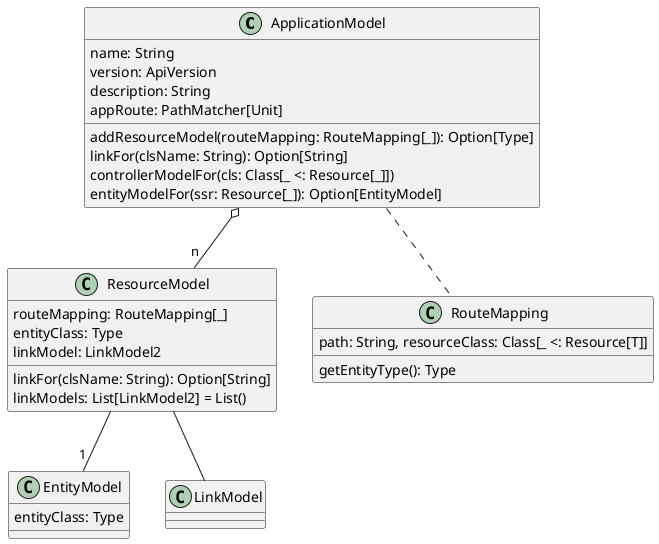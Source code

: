 @startuml

class ApplicationModel {
  name: String
  version: ApiVersion
  description: String
  appRoute: PathMatcher[Unit]
  addResourceModel(routeMapping: RouteMapping[_]): Option[Type]
  linkFor(clsName: String): Option[String]
  controllerModelFor(cls: Class[_ <: Resource[_]])
  entityModelFor(ssr: Resource[_]): Option[EntityModel]
}

class ResourceModel {
  routeMapping: RouteMapping[_]
  entityClass: Type
  linkModel: LinkModel2
  linkFor(clsName: String): Option[String]
  linkModels: List[LinkModel2] = List()
}

class EntityModel {
    entityClass: Type
}

class LinkModel {
}

class RouteMapping {
  path: String, resourceClass: Class[_ <: Resource[T]]
  getEntityType(): Type
}

ApplicationModel o-- "n" ResourceModel
ApplicationModel .. RouteMapping
ResourceModel -- LinkModel
ResourceModel -- "1" EntityModel


@enduml